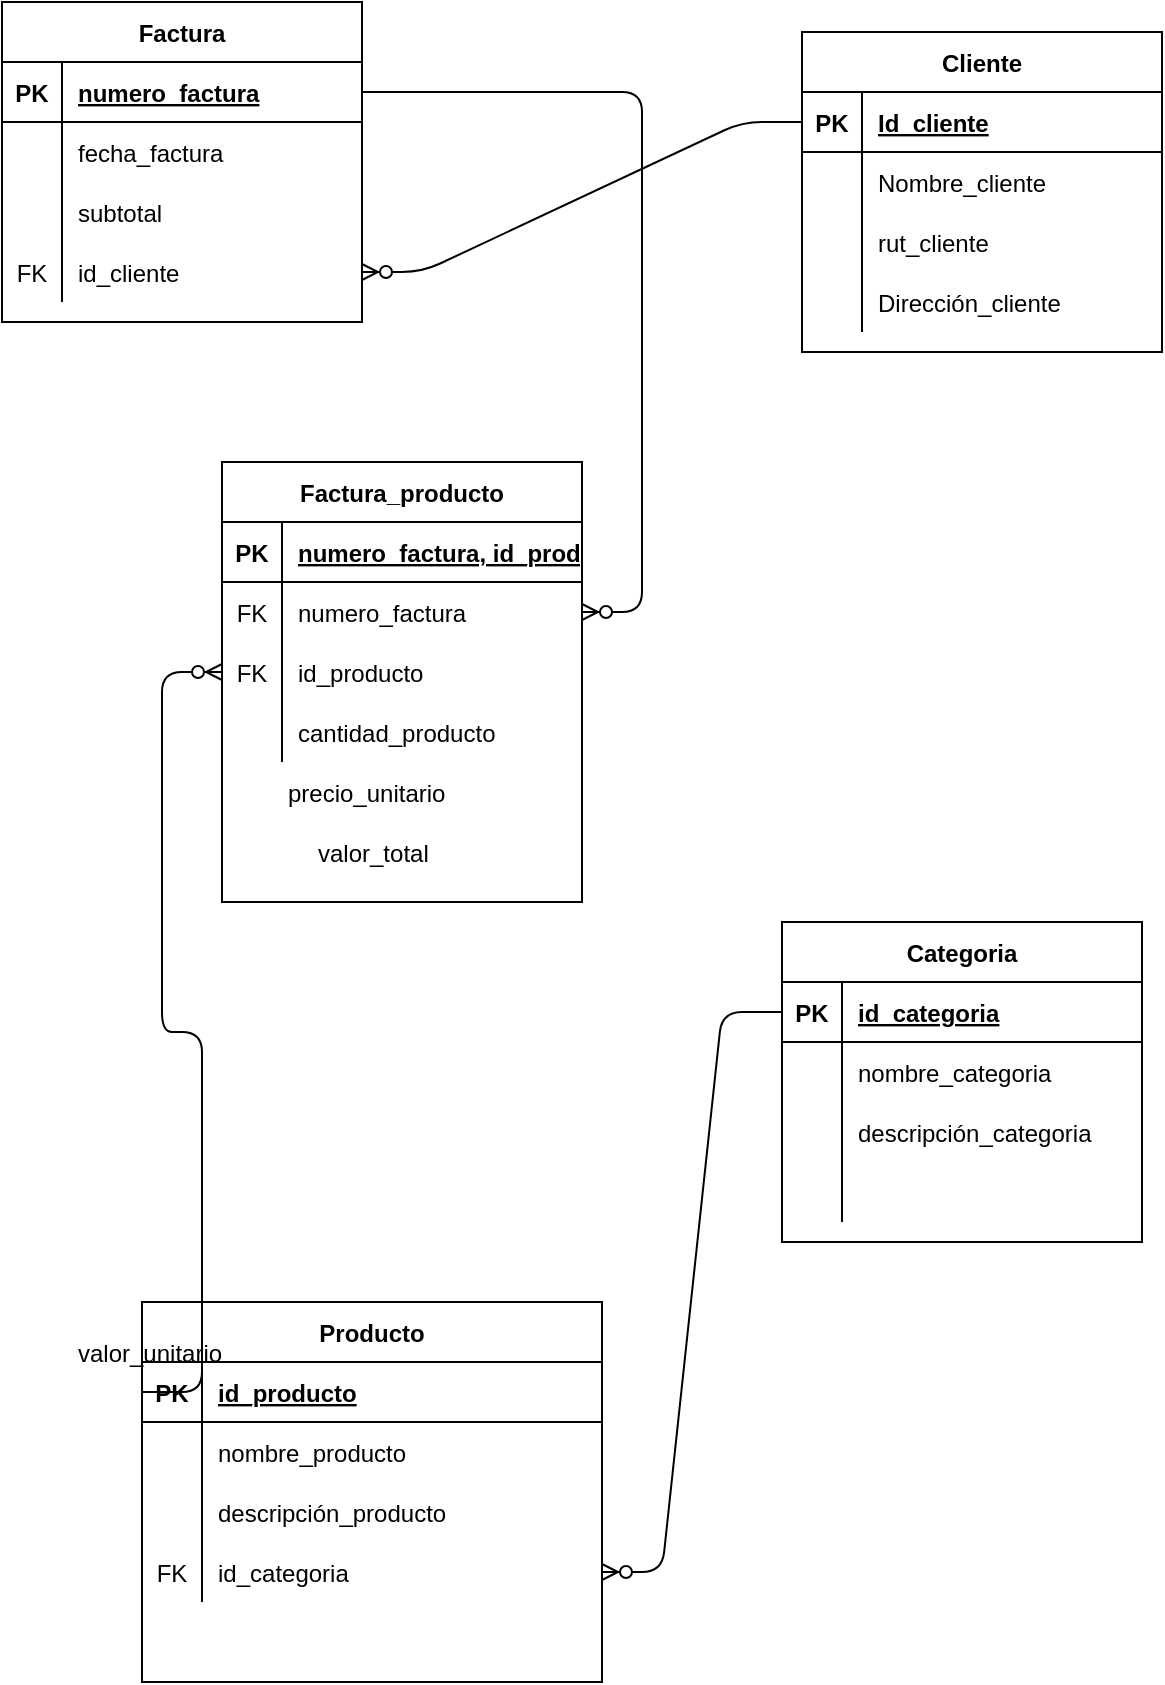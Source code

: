<mxfile version="13.10.0" type="device"><diagram id="R2lEEEUBdFMjLlhIrx00" name="Page-1"><mxGraphModel dx="955" dy="575" grid="1" gridSize="10" guides="1" tooltips="1" connect="1" arrows="1" fold="1" page="1" pageScale="1" pageWidth="850" pageHeight="1100" math="0" shadow="0" extFonts="Permanent Marker^https://fonts.googleapis.com/css?family=Permanent+Marker"><root><mxCell id="0"/><mxCell id="1" parent="0"/><mxCell id="oN5qyWJGJKZPLLC0trTn-1" value="Cliente" style="shape=table;startSize=30;container=1;collapsible=1;childLayout=tableLayout;fixedRows=1;rowLines=0;fontStyle=1;align=center;resizeLast=1;" vertex="1" parent="1"><mxGeometry x="540" y="205" width="180" height="160" as="geometry"/></mxCell><mxCell id="oN5qyWJGJKZPLLC0trTn-2" value="" style="shape=partialRectangle;collapsible=0;dropTarget=0;pointerEvents=0;fillColor=none;top=0;left=0;bottom=1;right=0;points=[[0,0.5],[1,0.5]];portConstraint=eastwest;" vertex="1" parent="oN5qyWJGJKZPLLC0trTn-1"><mxGeometry y="30" width="180" height="30" as="geometry"/></mxCell><mxCell id="oN5qyWJGJKZPLLC0trTn-3" value="PK" style="shape=partialRectangle;connectable=0;fillColor=none;top=0;left=0;bottom=0;right=0;fontStyle=1;overflow=hidden;" vertex="1" parent="oN5qyWJGJKZPLLC0trTn-2"><mxGeometry width="30" height="30" as="geometry"/></mxCell><mxCell id="oN5qyWJGJKZPLLC0trTn-4" value="Id_cliente" style="shape=partialRectangle;connectable=0;fillColor=none;top=0;left=0;bottom=0;right=0;align=left;spacingLeft=6;fontStyle=5;overflow=hidden;" vertex="1" parent="oN5qyWJGJKZPLLC0trTn-2"><mxGeometry x="30" width="150" height="30" as="geometry"/></mxCell><mxCell id="oN5qyWJGJKZPLLC0trTn-5" value="" style="shape=partialRectangle;collapsible=0;dropTarget=0;pointerEvents=0;fillColor=none;top=0;left=0;bottom=0;right=0;points=[[0,0.5],[1,0.5]];portConstraint=eastwest;" vertex="1" parent="oN5qyWJGJKZPLLC0trTn-1"><mxGeometry y="60" width="180" height="30" as="geometry"/></mxCell><mxCell id="oN5qyWJGJKZPLLC0trTn-6" value="" style="shape=partialRectangle;connectable=0;fillColor=none;top=0;left=0;bottom=0;right=0;editable=1;overflow=hidden;" vertex="1" parent="oN5qyWJGJKZPLLC0trTn-5"><mxGeometry width="30" height="30" as="geometry"/></mxCell><mxCell id="oN5qyWJGJKZPLLC0trTn-7" value="Nombre_cliente" style="shape=partialRectangle;connectable=0;fillColor=none;top=0;left=0;bottom=0;right=0;align=left;spacingLeft=6;overflow=hidden;" vertex="1" parent="oN5qyWJGJKZPLLC0trTn-5"><mxGeometry x="30" width="150" height="30" as="geometry"/></mxCell><mxCell id="oN5qyWJGJKZPLLC0trTn-8" value="" style="shape=partialRectangle;collapsible=0;dropTarget=0;pointerEvents=0;fillColor=none;top=0;left=0;bottom=0;right=0;points=[[0,0.5],[1,0.5]];portConstraint=eastwest;" vertex="1" parent="oN5qyWJGJKZPLLC0trTn-1"><mxGeometry y="90" width="180" height="30" as="geometry"/></mxCell><mxCell id="oN5qyWJGJKZPLLC0trTn-9" value="" style="shape=partialRectangle;connectable=0;fillColor=none;top=0;left=0;bottom=0;right=0;editable=1;overflow=hidden;" vertex="1" parent="oN5qyWJGJKZPLLC0trTn-8"><mxGeometry width="30" height="30" as="geometry"/></mxCell><mxCell id="oN5qyWJGJKZPLLC0trTn-10" value="rut_cliente" style="shape=partialRectangle;connectable=0;fillColor=none;top=0;left=0;bottom=0;right=0;align=left;spacingLeft=6;overflow=hidden;" vertex="1" parent="oN5qyWJGJKZPLLC0trTn-8"><mxGeometry x="30" width="150" height="30" as="geometry"/></mxCell><mxCell id="oN5qyWJGJKZPLLC0trTn-11" value="" style="shape=partialRectangle;collapsible=0;dropTarget=0;pointerEvents=0;fillColor=none;top=0;left=0;bottom=0;right=0;points=[[0,0.5],[1,0.5]];portConstraint=eastwest;" vertex="1" parent="oN5qyWJGJKZPLLC0trTn-1"><mxGeometry y="120" width="180" height="30" as="geometry"/></mxCell><mxCell id="oN5qyWJGJKZPLLC0trTn-12" value="" style="shape=partialRectangle;connectable=0;fillColor=none;top=0;left=0;bottom=0;right=0;editable=1;overflow=hidden;" vertex="1" parent="oN5qyWJGJKZPLLC0trTn-11"><mxGeometry width="30" height="30" as="geometry"/></mxCell><mxCell id="oN5qyWJGJKZPLLC0trTn-13" value="Dirección_cliente" style="shape=partialRectangle;connectable=0;fillColor=none;top=0;left=0;bottom=0;right=0;align=left;spacingLeft=6;overflow=hidden;" vertex="1" parent="oN5qyWJGJKZPLLC0trTn-11"><mxGeometry x="30" width="150" height="30" as="geometry"/></mxCell><mxCell id="oN5qyWJGJKZPLLC0trTn-14" value="Factura_producto" style="shape=table;startSize=30;container=1;collapsible=1;childLayout=tableLayout;fixedRows=1;rowLines=0;fontStyle=1;align=center;resizeLast=1;" vertex="1" parent="1"><mxGeometry x="250" y="420" width="180" height="220" as="geometry"/></mxCell><mxCell id="oN5qyWJGJKZPLLC0trTn-15" value="" style="shape=partialRectangle;collapsible=0;dropTarget=0;pointerEvents=0;fillColor=none;top=0;left=0;bottom=1;right=0;points=[[0,0.5],[1,0.5]];portConstraint=eastwest;" vertex="1" parent="oN5qyWJGJKZPLLC0trTn-14"><mxGeometry y="30" width="180" height="30" as="geometry"/></mxCell><mxCell id="oN5qyWJGJKZPLLC0trTn-16" value="PK" style="shape=partialRectangle;connectable=0;fillColor=none;top=0;left=0;bottom=0;right=0;fontStyle=1;overflow=hidden;" vertex="1" parent="oN5qyWJGJKZPLLC0trTn-15"><mxGeometry width="30" height="30" as="geometry"/></mxCell><mxCell id="oN5qyWJGJKZPLLC0trTn-17" value="numero_factura, id_producto" style="shape=partialRectangle;connectable=0;fillColor=none;top=0;left=0;bottom=0;right=0;align=left;spacingLeft=6;fontStyle=5;overflow=hidden;" vertex="1" parent="oN5qyWJGJKZPLLC0trTn-15"><mxGeometry x="30" width="150" height="30" as="geometry"/></mxCell><mxCell id="oN5qyWJGJKZPLLC0trTn-18" value="" style="shape=partialRectangle;collapsible=0;dropTarget=0;pointerEvents=0;fillColor=none;top=0;left=0;bottom=0;right=0;points=[[0,0.5],[1,0.5]];portConstraint=eastwest;" vertex="1" parent="oN5qyWJGJKZPLLC0trTn-14"><mxGeometry y="60" width="180" height="30" as="geometry"/></mxCell><mxCell id="oN5qyWJGJKZPLLC0trTn-19" value="FK" style="shape=partialRectangle;connectable=0;fillColor=none;top=0;left=0;bottom=0;right=0;editable=1;overflow=hidden;" vertex="1" parent="oN5qyWJGJKZPLLC0trTn-18"><mxGeometry width="30" height="30" as="geometry"/></mxCell><mxCell id="oN5qyWJGJKZPLLC0trTn-20" value="numero_factura" style="shape=partialRectangle;connectable=0;fillColor=none;top=0;left=0;bottom=0;right=0;align=left;spacingLeft=6;overflow=hidden;" vertex="1" parent="oN5qyWJGJKZPLLC0trTn-18"><mxGeometry x="30" width="150" height="30" as="geometry"/></mxCell><mxCell id="oN5qyWJGJKZPLLC0trTn-21" value="" style="shape=partialRectangle;collapsible=0;dropTarget=0;pointerEvents=0;fillColor=none;top=0;left=0;bottom=0;right=0;points=[[0,0.5],[1,0.5]];portConstraint=eastwest;" vertex="1" parent="oN5qyWJGJKZPLLC0trTn-14"><mxGeometry y="90" width="180" height="30" as="geometry"/></mxCell><mxCell id="oN5qyWJGJKZPLLC0trTn-22" value="FK" style="shape=partialRectangle;connectable=0;fillColor=none;top=0;left=0;bottom=0;right=0;editable=1;overflow=hidden;" vertex="1" parent="oN5qyWJGJKZPLLC0trTn-21"><mxGeometry width="30" height="30" as="geometry"/></mxCell><mxCell id="oN5qyWJGJKZPLLC0trTn-23" value="id_producto" style="shape=partialRectangle;connectable=0;fillColor=none;top=0;left=0;bottom=0;right=0;align=left;spacingLeft=6;overflow=hidden;" vertex="1" parent="oN5qyWJGJKZPLLC0trTn-21"><mxGeometry x="30" width="150" height="30" as="geometry"/></mxCell><mxCell id="oN5qyWJGJKZPLLC0trTn-24" value="" style="shape=partialRectangle;collapsible=0;dropTarget=0;pointerEvents=0;fillColor=none;top=0;left=0;bottom=0;right=0;points=[[0,0.5],[1,0.5]];portConstraint=eastwest;" vertex="1" parent="oN5qyWJGJKZPLLC0trTn-14"><mxGeometry y="120" width="180" height="30" as="geometry"/></mxCell><mxCell id="oN5qyWJGJKZPLLC0trTn-25" value="" style="shape=partialRectangle;connectable=0;fillColor=none;top=0;left=0;bottom=0;right=0;editable=1;overflow=hidden;" vertex="1" parent="oN5qyWJGJKZPLLC0trTn-24"><mxGeometry width="30" height="30" as="geometry"/></mxCell><mxCell id="oN5qyWJGJKZPLLC0trTn-26" value="cantidad_producto" style="shape=partialRectangle;connectable=0;fillColor=none;top=0;left=0;bottom=0;right=0;align=left;spacingLeft=6;overflow=hidden;" vertex="1" parent="oN5qyWJGJKZPLLC0trTn-24"><mxGeometry x="30" width="150" height="30" as="geometry"/></mxCell><mxCell id="oN5qyWJGJKZPLLC0trTn-27" value="Producto" style="shape=table;startSize=30;container=1;collapsible=1;childLayout=tableLayout;fixedRows=1;rowLines=0;fontStyle=1;align=center;resizeLast=1;" vertex="1" parent="1"><mxGeometry x="210" y="840" width="230" height="190" as="geometry"/></mxCell><mxCell id="oN5qyWJGJKZPLLC0trTn-28" value="" style="shape=partialRectangle;collapsible=0;dropTarget=0;pointerEvents=0;fillColor=none;top=0;left=0;bottom=1;right=0;points=[[0,0.5],[1,0.5]];portConstraint=eastwest;" vertex="1" parent="oN5qyWJGJKZPLLC0trTn-27"><mxGeometry y="30" width="230" height="30" as="geometry"/></mxCell><mxCell id="oN5qyWJGJKZPLLC0trTn-29" value="PK" style="shape=partialRectangle;connectable=0;fillColor=none;top=0;left=0;bottom=0;right=0;fontStyle=1;overflow=hidden;" vertex="1" parent="oN5qyWJGJKZPLLC0trTn-28"><mxGeometry width="30" height="30" as="geometry"/></mxCell><mxCell id="oN5qyWJGJKZPLLC0trTn-30" value="id_producto" style="shape=partialRectangle;connectable=0;fillColor=none;top=0;left=0;bottom=0;right=0;align=left;spacingLeft=6;fontStyle=5;overflow=hidden;" vertex="1" parent="oN5qyWJGJKZPLLC0trTn-28"><mxGeometry x="30" width="200" height="30" as="geometry"/></mxCell><mxCell id="oN5qyWJGJKZPLLC0trTn-31" value="" style="shape=partialRectangle;collapsible=0;dropTarget=0;pointerEvents=0;fillColor=none;top=0;left=0;bottom=0;right=0;points=[[0,0.5],[1,0.5]];portConstraint=eastwest;" vertex="1" parent="oN5qyWJGJKZPLLC0trTn-27"><mxGeometry y="60" width="230" height="30" as="geometry"/></mxCell><mxCell id="oN5qyWJGJKZPLLC0trTn-32" value="" style="shape=partialRectangle;connectable=0;fillColor=none;top=0;left=0;bottom=0;right=0;editable=1;overflow=hidden;" vertex="1" parent="oN5qyWJGJKZPLLC0trTn-31"><mxGeometry width="30" height="30" as="geometry"/></mxCell><mxCell id="oN5qyWJGJKZPLLC0trTn-33" value="nombre_producto" style="shape=partialRectangle;connectable=0;fillColor=none;top=0;left=0;bottom=0;right=0;align=left;spacingLeft=6;overflow=hidden;" vertex="1" parent="oN5qyWJGJKZPLLC0trTn-31"><mxGeometry x="30" width="200" height="30" as="geometry"/></mxCell><mxCell id="oN5qyWJGJKZPLLC0trTn-34" value="" style="shape=partialRectangle;collapsible=0;dropTarget=0;pointerEvents=0;fillColor=none;top=0;left=0;bottom=0;right=0;points=[[0,0.5],[1,0.5]];portConstraint=eastwest;" vertex="1" parent="oN5qyWJGJKZPLLC0trTn-27"><mxGeometry y="90" width="230" height="30" as="geometry"/></mxCell><mxCell id="oN5qyWJGJKZPLLC0trTn-35" value="" style="shape=partialRectangle;connectable=0;fillColor=none;top=0;left=0;bottom=0;right=0;editable=1;overflow=hidden;" vertex="1" parent="oN5qyWJGJKZPLLC0trTn-34"><mxGeometry width="30" height="30" as="geometry"/></mxCell><mxCell id="oN5qyWJGJKZPLLC0trTn-36" value="descripción_producto" style="shape=partialRectangle;connectable=0;fillColor=none;top=0;left=0;bottom=0;right=0;align=left;spacingLeft=6;overflow=hidden;" vertex="1" parent="oN5qyWJGJKZPLLC0trTn-34"><mxGeometry x="30" width="200" height="30" as="geometry"/></mxCell><mxCell id="oN5qyWJGJKZPLLC0trTn-37" value="" style="shape=partialRectangle;collapsible=0;dropTarget=0;pointerEvents=0;fillColor=none;top=0;left=0;bottom=0;right=0;points=[[0,0.5],[1,0.5]];portConstraint=eastwest;" vertex="1" parent="oN5qyWJGJKZPLLC0trTn-27"><mxGeometry y="120" width="230" height="30" as="geometry"/></mxCell><mxCell id="oN5qyWJGJKZPLLC0trTn-38" value="FK" style="shape=partialRectangle;connectable=0;fillColor=none;top=0;left=0;bottom=0;right=0;editable=1;overflow=hidden;" vertex="1" parent="oN5qyWJGJKZPLLC0trTn-37"><mxGeometry width="30" height="30" as="geometry"/></mxCell><mxCell id="oN5qyWJGJKZPLLC0trTn-39" value="id_categoria" style="shape=partialRectangle;connectable=0;fillColor=none;top=0;left=0;bottom=0;right=0;align=left;spacingLeft=6;overflow=hidden;" vertex="1" parent="oN5qyWJGJKZPLLC0trTn-37"><mxGeometry x="30" width="200" height="30" as="geometry"/></mxCell><mxCell id="oN5qyWJGJKZPLLC0trTn-40" value="Categoria" style="shape=table;startSize=30;container=1;collapsible=1;childLayout=tableLayout;fixedRows=1;rowLines=0;fontStyle=1;align=center;resizeLast=1;" vertex="1" parent="1"><mxGeometry x="530" y="650" width="180" height="160" as="geometry"/></mxCell><mxCell id="oN5qyWJGJKZPLLC0trTn-41" value="" style="shape=partialRectangle;collapsible=0;dropTarget=0;pointerEvents=0;fillColor=none;top=0;left=0;bottom=1;right=0;points=[[0,0.5],[1,0.5]];portConstraint=eastwest;" vertex="1" parent="oN5qyWJGJKZPLLC0trTn-40"><mxGeometry y="30" width="180" height="30" as="geometry"/></mxCell><mxCell id="oN5qyWJGJKZPLLC0trTn-42" value="PK" style="shape=partialRectangle;connectable=0;fillColor=none;top=0;left=0;bottom=0;right=0;fontStyle=1;overflow=hidden;" vertex="1" parent="oN5qyWJGJKZPLLC0trTn-41"><mxGeometry width="30" height="30" as="geometry"/></mxCell><mxCell id="oN5qyWJGJKZPLLC0trTn-43" value="id_categoria" style="shape=partialRectangle;connectable=0;fillColor=none;top=0;left=0;bottom=0;right=0;align=left;spacingLeft=6;fontStyle=5;overflow=hidden;" vertex="1" parent="oN5qyWJGJKZPLLC0trTn-41"><mxGeometry x="30" width="150" height="30" as="geometry"/></mxCell><mxCell id="oN5qyWJGJKZPLLC0trTn-44" value="" style="shape=partialRectangle;collapsible=0;dropTarget=0;pointerEvents=0;fillColor=none;top=0;left=0;bottom=0;right=0;points=[[0,0.5],[1,0.5]];portConstraint=eastwest;" vertex="1" parent="oN5qyWJGJKZPLLC0trTn-40"><mxGeometry y="60" width="180" height="30" as="geometry"/></mxCell><mxCell id="oN5qyWJGJKZPLLC0trTn-45" value="" style="shape=partialRectangle;connectable=0;fillColor=none;top=0;left=0;bottom=0;right=0;editable=1;overflow=hidden;" vertex="1" parent="oN5qyWJGJKZPLLC0trTn-44"><mxGeometry width="30" height="30" as="geometry"/></mxCell><mxCell id="oN5qyWJGJKZPLLC0trTn-46" value="nombre_categoria" style="shape=partialRectangle;connectable=0;fillColor=none;top=0;left=0;bottom=0;right=0;align=left;spacingLeft=6;overflow=hidden;" vertex="1" parent="oN5qyWJGJKZPLLC0trTn-44"><mxGeometry x="30" width="150" height="30" as="geometry"/></mxCell><mxCell id="oN5qyWJGJKZPLLC0trTn-47" value="" style="shape=partialRectangle;collapsible=0;dropTarget=0;pointerEvents=0;fillColor=none;top=0;left=0;bottom=0;right=0;points=[[0,0.5],[1,0.5]];portConstraint=eastwest;" vertex="1" parent="oN5qyWJGJKZPLLC0trTn-40"><mxGeometry y="90" width="180" height="30" as="geometry"/></mxCell><mxCell id="oN5qyWJGJKZPLLC0trTn-48" value="" style="shape=partialRectangle;connectable=0;fillColor=none;top=0;left=0;bottom=0;right=0;editable=1;overflow=hidden;" vertex="1" parent="oN5qyWJGJKZPLLC0trTn-47"><mxGeometry width="30" height="30" as="geometry"/></mxCell><mxCell id="oN5qyWJGJKZPLLC0trTn-49" value="descripción_categoria" style="shape=partialRectangle;connectable=0;fillColor=none;top=0;left=0;bottom=0;right=0;align=left;spacingLeft=6;overflow=hidden;" vertex="1" parent="oN5qyWJGJKZPLLC0trTn-47"><mxGeometry x="30" width="150" height="30" as="geometry"/></mxCell><mxCell id="oN5qyWJGJKZPLLC0trTn-50" value="" style="shape=partialRectangle;collapsible=0;dropTarget=0;pointerEvents=0;fillColor=none;top=0;left=0;bottom=0;right=0;points=[[0,0.5],[1,0.5]];portConstraint=eastwest;" vertex="1" parent="oN5qyWJGJKZPLLC0trTn-40"><mxGeometry y="120" width="180" height="30" as="geometry"/></mxCell><mxCell id="oN5qyWJGJKZPLLC0trTn-51" value="" style="shape=partialRectangle;connectable=0;fillColor=none;top=0;left=0;bottom=0;right=0;editable=1;overflow=hidden;" vertex="1" parent="oN5qyWJGJKZPLLC0trTn-50"><mxGeometry width="30" height="30" as="geometry"/></mxCell><mxCell id="oN5qyWJGJKZPLLC0trTn-52" value="" style="shape=partialRectangle;connectable=0;fillColor=none;top=0;left=0;bottom=0;right=0;align=left;spacingLeft=6;overflow=hidden;" vertex="1" parent="oN5qyWJGJKZPLLC0trTn-50"><mxGeometry x="30" width="150" height="30" as="geometry"/></mxCell><mxCell id="oN5qyWJGJKZPLLC0trTn-53" value="Factura" style="shape=table;startSize=30;container=1;collapsible=1;childLayout=tableLayout;fixedRows=1;rowLines=0;fontStyle=1;align=center;resizeLast=1;" vertex="1" parent="1"><mxGeometry x="140" y="190" width="180" height="160" as="geometry"/></mxCell><mxCell id="oN5qyWJGJKZPLLC0trTn-54" value="" style="shape=partialRectangle;collapsible=0;dropTarget=0;pointerEvents=0;fillColor=none;top=0;left=0;bottom=1;right=0;points=[[0,0.5],[1,0.5]];portConstraint=eastwest;" vertex="1" parent="oN5qyWJGJKZPLLC0trTn-53"><mxGeometry y="30" width="180" height="30" as="geometry"/></mxCell><mxCell id="oN5qyWJGJKZPLLC0trTn-55" value="PK" style="shape=partialRectangle;connectable=0;fillColor=none;top=0;left=0;bottom=0;right=0;fontStyle=1;overflow=hidden;" vertex="1" parent="oN5qyWJGJKZPLLC0trTn-54"><mxGeometry width="30" height="30" as="geometry"/></mxCell><mxCell id="oN5qyWJGJKZPLLC0trTn-56" value="numero_factura" style="shape=partialRectangle;connectable=0;fillColor=none;top=0;left=0;bottom=0;right=0;align=left;spacingLeft=6;fontStyle=5;overflow=hidden;" vertex="1" parent="oN5qyWJGJKZPLLC0trTn-54"><mxGeometry x="30" width="150" height="30" as="geometry"/></mxCell><mxCell id="oN5qyWJGJKZPLLC0trTn-57" value="" style="shape=partialRectangle;collapsible=0;dropTarget=0;pointerEvents=0;fillColor=none;top=0;left=0;bottom=0;right=0;points=[[0,0.5],[1,0.5]];portConstraint=eastwest;" vertex="1" parent="oN5qyWJGJKZPLLC0trTn-53"><mxGeometry y="60" width="180" height="30" as="geometry"/></mxCell><mxCell id="oN5qyWJGJKZPLLC0trTn-58" value="" style="shape=partialRectangle;connectable=0;fillColor=none;top=0;left=0;bottom=0;right=0;editable=1;overflow=hidden;" vertex="1" parent="oN5qyWJGJKZPLLC0trTn-57"><mxGeometry width="30" height="30" as="geometry"/></mxCell><mxCell id="oN5qyWJGJKZPLLC0trTn-59" value="fecha_factura" style="shape=partialRectangle;connectable=0;fillColor=none;top=0;left=0;bottom=0;right=0;align=left;spacingLeft=6;overflow=hidden;" vertex="1" parent="oN5qyWJGJKZPLLC0trTn-57"><mxGeometry x="30" width="150" height="30" as="geometry"/></mxCell><mxCell id="oN5qyWJGJKZPLLC0trTn-60" value="" style="shape=partialRectangle;collapsible=0;dropTarget=0;pointerEvents=0;fillColor=none;top=0;left=0;bottom=0;right=0;points=[[0,0.5],[1,0.5]];portConstraint=eastwest;" vertex="1" parent="oN5qyWJGJKZPLLC0trTn-53"><mxGeometry y="90" width="180" height="30" as="geometry"/></mxCell><mxCell id="oN5qyWJGJKZPLLC0trTn-61" value="" style="shape=partialRectangle;connectable=0;fillColor=none;top=0;left=0;bottom=0;right=0;editable=1;overflow=hidden;" vertex="1" parent="oN5qyWJGJKZPLLC0trTn-60"><mxGeometry width="30" height="30" as="geometry"/></mxCell><mxCell id="oN5qyWJGJKZPLLC0trTn-62" value="subtotal" style="shape=partialRectangle;connectable=0;fillColor=none;top=0;left=0;bottom=0;right=0;align=left;spacingLeft=6;overflow=hidden;" vertex="1" parent="oN5qyWJGJKZPLLC0trTn-60"><mxGeometry x="30" width="150" height="30" as="geometry"/></mxCell><mxCell id="oN5qyWJGJKZPLLC0trTn-63" value="" style="shape=partialRectangle;collapsible=0;dropTarget=0;pointerEvents=0;fillColor=none;top=0;left=0;bottom=0;right=0;points=[[0,0.5],[1,0.5]];portConstraint=eastwest;" vertex="1" parent="oN5qyWJGJKZPLLC0trTn-53"><mxGeometry y="120" width="180" height="30" as="geometry"/></mxCell><mxCell id="oN5qyWJGJKZPLLC0trTn-64" value="FK" style="shape=partialRectangle;connectable=0;fillColor=none;top=0;left=0;bottom=0;right=0;editable=1;overflow=hidden;" vertex="1" parent="oN5qyWJGJKZPLLC0trTn-63"><mxGeometry width="30" height="30" as="geometry"/></mxCell><mxCell id="oN5qyWJGJKZPLLC0trTn-65" value="id_cliente" style="shape=partialRectangle;connectable=0;fillColor=none;top=0;left=0;bottom=0;right=0;align=left;spacingLeft=6;overflow=hidden;" vertex="1" parent="oN5qyWJGJKZPLLC0trTn-63"><mxGeometry x="30" width="150" height="30" as="geometry"/></mxCell><mxCell id="oN5qyWJGJKZPLLC0trTn-67" value="precio_unitario" style="shape=partialRectangle;connectable=0;fillColor=none;top=0;left=0;bottom=0;right=0;align=left;spacingLeft=6;overflow=hidden;" vertex="1" parent="1"><mxGeometry x="275" y="570" width="150" height="30" as="geometry"/></mxCell><mxCell id="oN5qyWJGJKZPLLC0trTn-68" value="valor_total" style="shape=partialRectangle;connectable=0;fillColor=none;top=0;left=0;bottom=0;right=0;align=left;spacingLeft=6;overflow=hidden;" vertex="1" parent="1"><mxGeometry x="290" y="600" width="110" height="30" as="geometry"/></mxCell><mxCell id="oN5qyWJGJKZPLLC0trTn-69" value="valor_unitario" style="shape=partialRectangle;connectable=0;fillColor=none;top=0;left=0;bottom=0;right=0;align=left;spacingLeft=6;overflow=hidden;" vertex="1" parent="1"><mxGeometry x="170" y="850" width="150" height="30" as="geometry"/></mxCell><mxCell id="oN5qyWJGJKZPLLC0trTn-70" value="" style="edgeStyle=entityRelationEdgeStyle;fontSize=12;html=1;endArrow=ERzeroToMany;endFill=1;exitX=0;exitY=0.5;exitDx=0;exitDy=0;" edge="1" parent="1" source="oN5qyWJGJKZPLLC0trTn-28" target="oN5qyWJGJKZPLLC0trTn-21"><mxGeometry width="100" height="100" relative="1" as="geometry"><mxPoint x="260" y="795" as="sourcePoint"/><mxPoint x="140" y="505" as="targetPoint"/></mxGeometry></mxCell><mxCell id="oN5qyWJGJKZPLLC0trTn-72" value="" style="edgeStyle=entityRelationEdgeStyle;fontSize=12;html=1;endArrow=ERzeroToMany;endFill=1;" edge="1" parent="1" source="oN5qyWJGJKZPLLC0trTn-54" target="oN5qyWJGJKZPLLC0trTn-18"><mxGeometry width="100" height="100" relative="1" as="geometry"><mxPoint x="20" y="500" as="sourcePoint"/><mxPoint x="130" y="470" as="targetPoint"/></mxGeometry></mxCell><mxCell id="oN5qyWJGJKZPLLC0trTn-74" value="" style="edgeStyle=entityRelationEdgeStyle;fontSize=12;html=1;endArrow=ERzeroToMany;endFill=1;exitX=0;exitY=0.5;exitDx=0;exitDy=0;" edge="1" parent="1" source="oN5qyWJGJKZPLLC0trTn-2" target="oN5qyWJGJKZPLLC0trTn-63"><mxGeometry width="100" height="100" relative="1" as="geometry"><mxPoint x="400" y="270" as="sourcePoint"/><mxPoint x="500" y="170" as="targetPoint"/></mxGeometry></mxCell><mxCell id="oN5qyWJGJKZPLLC0trTn-73" value="" style="edgeStyle=entityRelationEdgeStyle;fontSize=12;html=1;endArrow=ERzeroToMany;endFill=1;" edge="1" parent="1" source="oN5qyWJGJKZPLLC0trTn-41" target="oN5qyWJGJKZPLLC0trTn-37"><mxGeometry width="100" height="100" relative="1" as="geometry"><mxPoint x="410" y="860" as="sourcePoint"/><mxPoint x="510" y="760" as="targetPoint"/></mxGeometry></mxCell></root></mxGraphModel></diagram></mxfile>